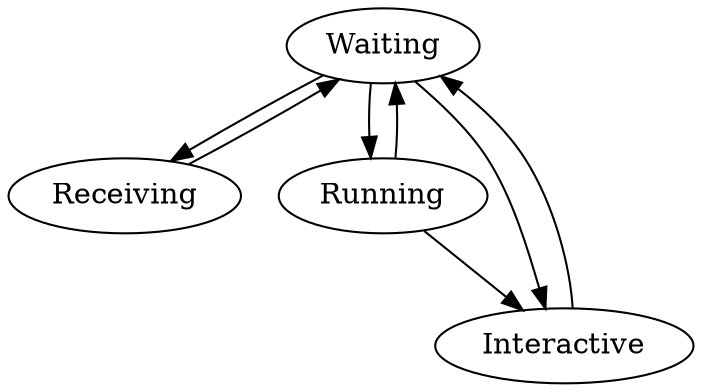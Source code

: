 digraph {
	Waiting -> Receiving
	Waiting -> Running
	Running -> Waiting
	Receiving -> Waiting
	Waiting -> Interactive
	Interactive -> Waiting
	Running -> Interactive
}